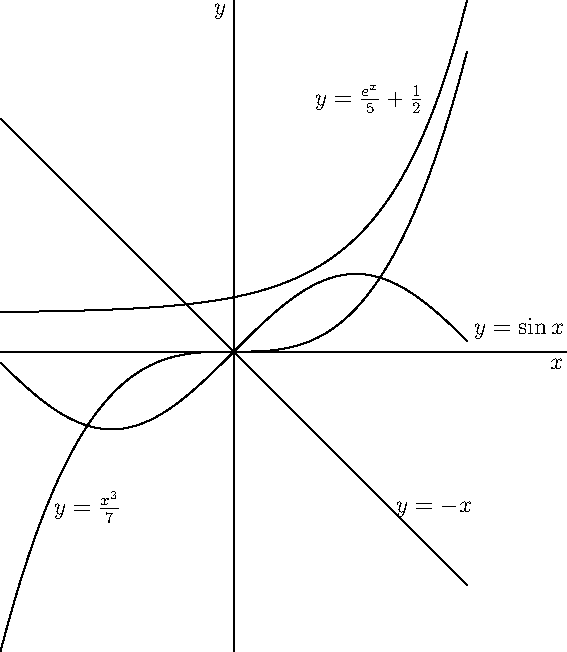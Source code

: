 size(10cm,0);

import graph;

xaxis("$x$");
yaxis("$y$");

real f1(real x) {return exp(x)/5 + 1/2;}
real f2(real x) {return x^3/7;}
real f3(real x) {return sin(x);}
real f4(real x) {return -x;}

draw(graph(f1,-3,3));
draw(graph(f2,-3,3));
draw(graph(f3,-3,3));
draw(graph(f4,-3,3));

label("$y=\frac{e^x}{5} + \frac{1}{2}$",(2.5,3),NW);
label("$y=\frac{x^3}{7}$",(-2.4,-2),E);
label("$y=\sin x$",(3,0.3),E);
label("$y=-x$",(2,-2),E);

